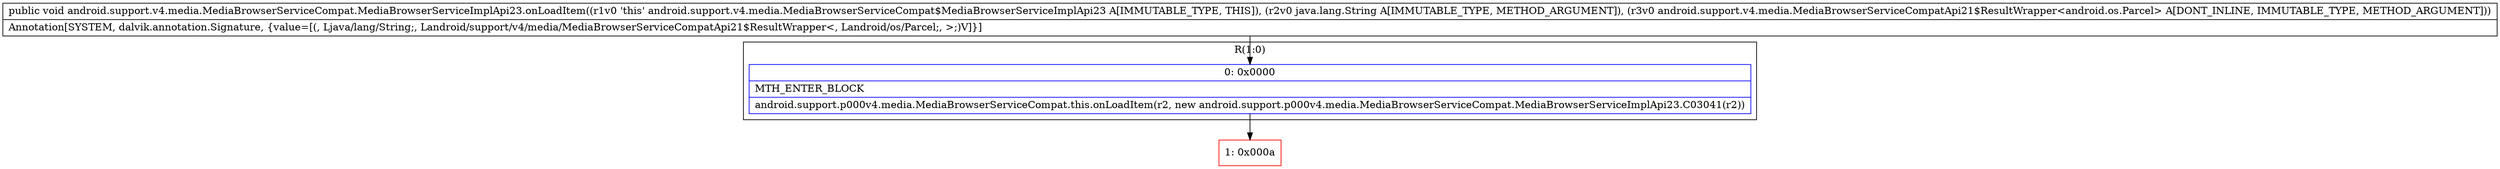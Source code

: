 digraph "CFG forandroid.support.v4.media.MediaBrowserServiceCompat.MediaBrowserServiceImplApi23.onLoadItem(Ljava\/lang\/String;Landroid\/support\/v4\/media\/MediaBrowserServiceCompatApi21$ResultWrapper;)V" {
subgraph cluster_Region_163714814 {
label = "R(1:0)";
node [shape=record,color=blue];
Node_0 [shape=record,label="{0\:\ 0x0000|MTH_ENTER_BLOCK\l|android.support.p000v4.media.MediaBrowserServiceCompat.this.onLoadItem(r2, new android.support.p000v4.media.MediaBrowserServiceCompat.MediaBrowserServiceImplApi23.C03041(r2))\l}"];
}
Node_1 [shape=record,color=red,label="{1\:\ 0x000a}"];
MethodNode[shape=record,label="{public void android.support.v4.media.MediaBrowserServiceCompat.MediaBrowserServiceImplApi23.onLoadItem((r1v0 'this' android.support.v4.media.MediaBrowserServiceCompat$MediaBrowserServiceImplApi23 A[IMMUTABLE_TYPE, THIS]), (r2v0 java.lang.String A[IMMUTABLE_TYPE, METHOD_ARGUMENT]), (r3v0 android.support.v4.media.MediaBrowserServiceCompatApi21$ResultWrapper\<android.os.Parcel\> A[DONT_INLINE, IMMUTABLE_TYPE, METHOD_ARGUMENT]))  | Annotation[SYSTEM, dalvik.annotation.Signature, \{value=[(, Ljava\/lang\/String;, Landroid\/support\/v4\/media\/MediaBrowserServiceCompatApi21$ResultWrapper\<, Landroid\/os\/Parcel;, \>;)V]\}]\l}"];
MethodNode -> Node_0;
Node_0 -> Node_1;
}

